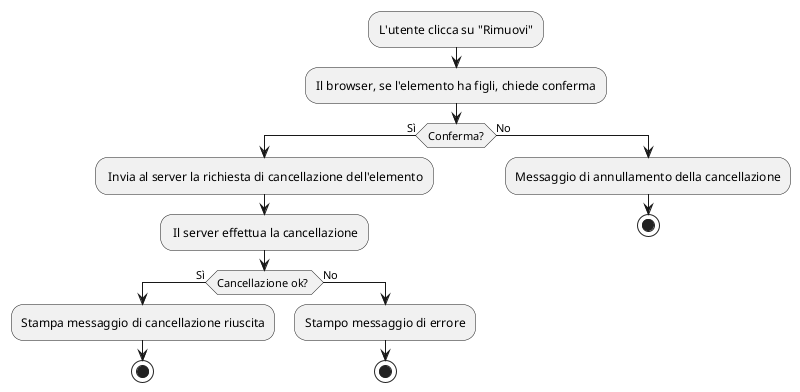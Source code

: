 @startuml Rimuovi_elemento
:L'utente clicca su "Rimuovi";
:Il browser, se l'elemento ha figli, chiede conferma;
if (Conferma?) then (Sì)
    : Invia al server la richiesta di cancellazione dell'elemento;
    : Il server effettua la cancellazione;
    if(Cancellazione ok? ) then (Sì)
        :Stampa messaggio di cancellazione riuscita;
        stop
    else (No)
        :Stampo messaggio di errore;
        stop
    endif
else (No)
    :Messaggio di annullamento della cancellazione;
    stop
endif
@enduml